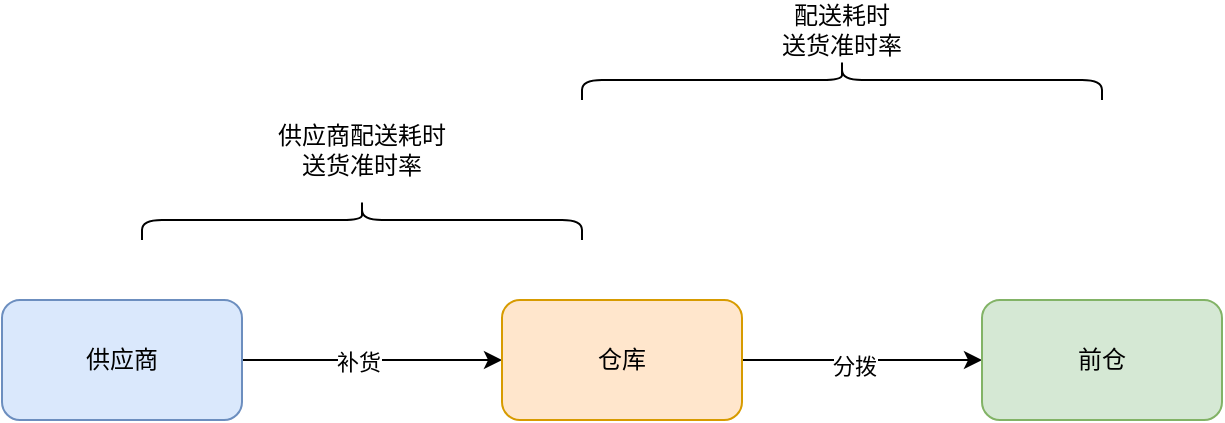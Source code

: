 <mxfile version="24.6.4" type="github">
  <diagram name="第 1 页" id="tRfBST6jrVUNpwd-X4Iy">
    <mxGraphModel dx="908" dy="740" grid="1" gridSize="10" guides="1" tooltips="1" connect="1" arrows="1" fold="1" page="1" pageScale="1" pageWidth="827" pageHeight="1169" math="0" shadow="0">
      <root>
        <mxCell id="0" />
        <mxCell id="1" parent="0" />
        <mxCell id="Q0zz0X0sGT8H5f3NRW_U-1" value="" style="shape=curlyBracket;whiteSpace=wrap;html=1;rounded=1;labelPosition=left;verticalLabelPosition=middle;align=right;verticalAlign=middle;direction=south;" parent="1" vertex="1">
          <mxGeometry x="220" y="320" width="220" height="20" as="geometry" />
        </mxCell>
        <mxCell id="dD_eDxQh-TN9M1a51W07-6" style="edgeStyle=orthogonalEdgeStyle;rounded=0;orthogonalLoop=1;jettySize=auto;html=1;exitX=1;exitY=0.5;exitDx=0;exitDy=0;entryX=0;entryY=0.5;entryDx=0;entryDy=0;" parent="1" source="dD_eDxQh-TN9M1a51W07-1" target="dD_eDxQh-TN9M1a51W07-2" edge="1">
          <mxGeometry relative="1" as="geometry" />
        </mxCell>
        <mxCell id="dD_eDxQh-TN9M1a51W07-8" value="补货" style="edgeLabel;html=1;align=center;verticalAlign=middle;resizable=0;points=[];" parent="dD_eDxQh-TN9M1a51W07-6" vertex="1" connectable="0">
          <mxGeometry x="-0.108" y="-1" relative="1" as="geometry">
            <mxPoint as="offset" />
          </mxGeometry>
        </mxCell>
        <mxCell id="dD_eDxQh-TN9M1a51W07-1" value="供应商" style="rounded=1;whiteSpace=wrap;html=1;fillColor=#dae8fc;strokeColor=#6c8ebf;" parent="1" vertex="1">
          <mxGeometry x="150" y="370" width="120" height="60" as="geometry" />
        </mxCell>
        <mxCell id="dD_eDxQh-TN9M1a51W07-7" style="edgeStyle=orthogonalEdgeStyle;rounded=0;orthogonalLoop=1;jettySize=auto;html=1;exitX=1;exitY=0.5;exitDx=0;exitDy=0;entryX=0;entryY=0.5;entryDx=0;entryDy=0;" parent="1" source="dD_eDxQh-TN9M1a51W07-2" target="dD_eDxQh-TN9M1a51W07-3" edge="1">
          <mxGeometry relative="1" as="geometry" />
        </mxCell>
        <mxCell id="dD_eDxQh-TN9M1a51W07-9" value="分拨" style="edgeLabel;html=1;align=center;verticalAlign=middle;resizable=0;points=[];" parent="dD_eDxQh-TN9M1a51W07-7" vertex="1" connectable="0">
          <mxGeometry x="-0.067" y="-3" relative="1" as="geometry">
            <mxPoint as="offset" />
          </mxGeometry>
        </mxCell>
        <mxCell id="dD_eDxQh-TN9M1a51W07-2" value="仓库" style="rounded=1;whiteSpace=wrap;html=1;fillColor=#ffe6cc;strokeColor=#d79b00;" parent="1" vertex="1">
          <mxGeometry x="400" y="370" width="120" height="60" as="geometry" />
        </mxCell>
        <mxCell id="dD_eDxQh-TN9M1a51W07-3" value="前仓" style="rounded=1;whiteSpace=wrap;html=1;fillColor=#d5e8d4;strokeColor=#82b366;" parent="1" vertex="1">
          <mxGeometry x="640" y="370" width="120" height="60" as="geometry" />
        </mxCell>
        <mxCell id="dD_eDxQh-TN9M1a51W07-4" value="" style="shape=curlyBracket;whiteSpace=wrap;html=1;rounded=1;labelPosition=left;verticalLabelPosition=middle;align=right;verticalAlign=middle;direction=south;" parent="1" vertex="1">
          <mxGeometry x="440" y="250" width="260" height="20" as="geometry" />
        </mxCell>
        <mxCell id="dD_eDxQh-TN9M1a51W07-5" value="&lt;div data-lake_diagram_content_editor_data=&quot;true&quot;&gt;供应商配送耗时&lt;/div&gt;&lt;span style=&quot;background-color: initial;&quot;&gt;送货准时率&lt;/span&gt;" style="text;html=1;align=center;verticalAlign=middle;whiteSpace=wrap;rounded=0;" parent="1" vertex="1">
          <mxGeometry x="265" y="280" width="130" height="30" as="geometry" />
        </mxCell>
        <mxCell id="dD_eDxQh-TN9M1a51W07-10" value="&lt;div data-lake_diagram_content_editor_data=&quot;true&quot;&gt;配送耗时&lt;div&gt;送货准时率&lt;/div&gt;&lt;/div&gt;" style="text;html=1;align=center;verticalAlign=middle;whiteSpace=wrap;rounded=0;" parent="1" vertex="1">
          <mxGeometry x="520" y="220" width="100" height="30" as="geometry" />
        </mxCell>
      </root>
    </mxGraphModel>
  </diagram>
</mxfile>
